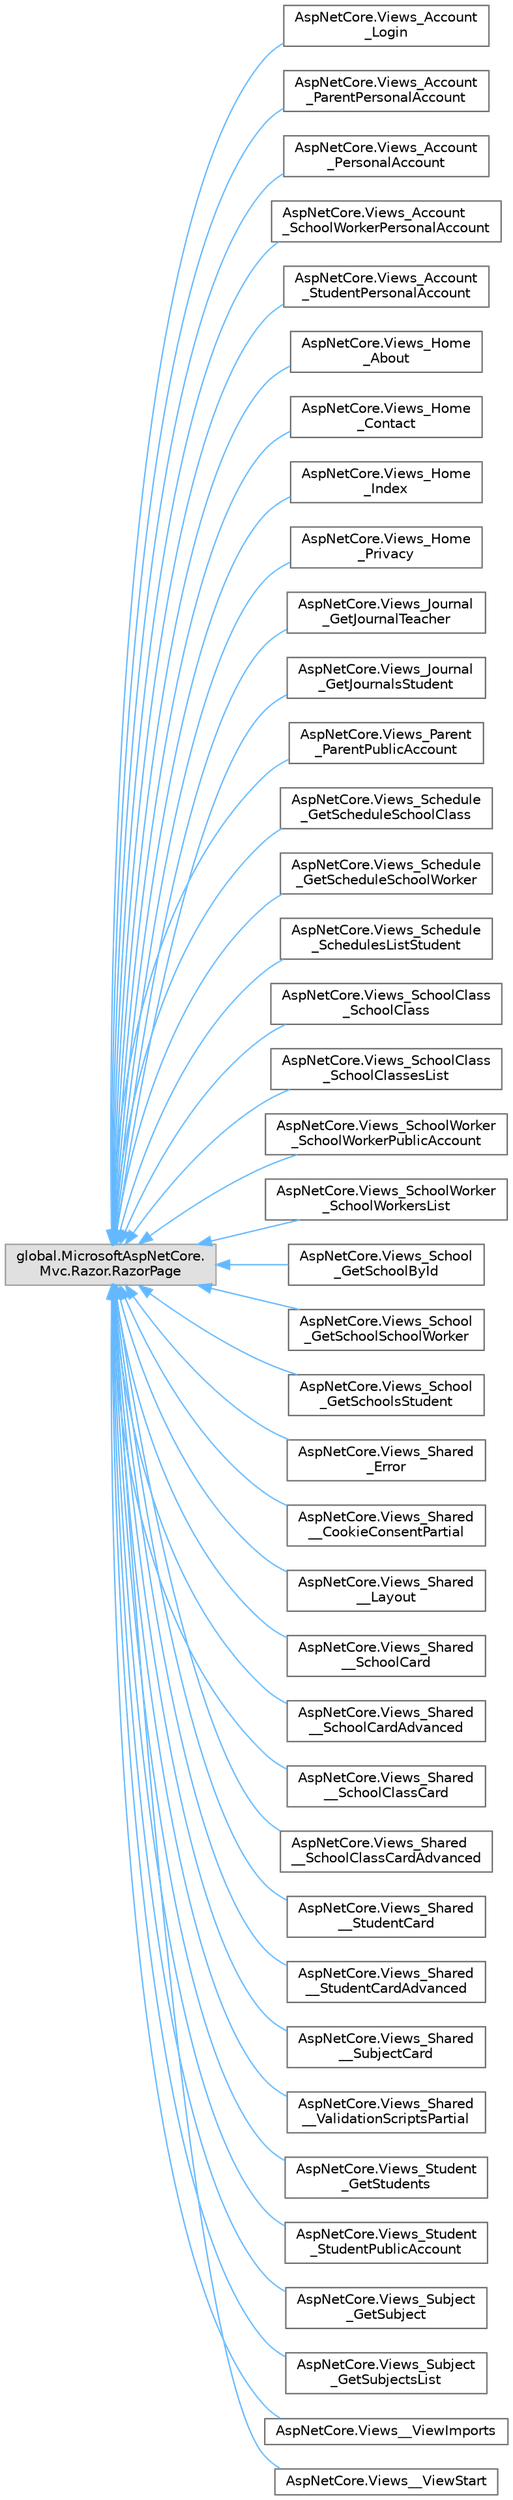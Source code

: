 digraph "Graphical Class Hierarchy"
{
 // LATEX_PDF_SIZE
  bgcolor="transparent";
  edge [fontname=Helvetica,fontsize=10,labelfontname=Helvetica,labelfontsize=10];
  node [fontname=Helvetica,fontsize=10,shape=box,height=0.2,width=0.4];
  rankdir="LR";
  Node0 [id="Node000000",label="global.MicrosoftAspNetCore.\lMvc.Razor.RazorPage",height=0.2,width=0.4,color="grey60", fillcolor="#E0E0E0", style="filled",tooltip=" "];
  Node0 -> Node1 [id="edge11_Node000000_Node000001",dir="back",color="steelblue1",style="solid",tooltip=" "];
  Node1 [id="Node000001",label="AspNetCore.Views_Account\l_Login",height=0.2,width=0.4,color="grey40", fillcolor="white", style="filled",URL="$class_asp_net_core_1_1_views___account___login.html",tooltip=" "];
  Node0 -> Node2 [id="edge12_Node000000_Node000002",dir="back",color="steelblue1",style="solid",tooltip=" "];
  Node2 [id="Node000002",label="AspNetCore.Views_Account\l_ParentPersonalAccount",height=0.2,width=0.4,color="grey40", fillcolor="white", style="filled",URL="$class_asp_net_core_1_1_views___account___parent_personal_account.html",tooltip=" "];
  Node0 -> Node3 [id="edge13_Node000000_Node000003",dir="back",color="steelblue1",style="solid",tooltip=" "];
  Node3 [id="Node000003",label="AspNetCore.Views_Account\l_PersonalAccount",height=0.2,width=0.4,color="grey40", fillcolor="white", style="filled",URL="$class_asp_net_core_1_1_views___account___personal_account.html",tooltip=" "];
  Node0 -> Node4 [id="edge14_Node000000_Node000004",dir="back",color="steelblue1",style="solid",tooltip=" "];
  Node4 [id="Node000004",label="AspNetCore.Views_Account\l_SchoolWorkerPersonalAccount",height=0.2,width=0.4,color="grey40", fillcolor="white", style="filled",URL="$class_asp_net_core_1_1_views___account___school_worker_personal_account.html",tooltip=" "];
  Node0 -> Node5 [id="edge15_Node000000_Node000005",dir="back",color="steelblue1",style="solid",tooltip=" "];
  Node5 [id="Node000005",label="AspNetCore.Views_Account\l_StudentPersonalAccount",height=0.2,width=0.4,color="grey40", fillcolor="white", style="filled",URL="$class_asp_net_core_1_1_views___account___student_personal_account.html",tooltip=" "];
  Node0 -> Node6 [id="edge16_Node000000_Node000006",dir="back",color="steelblue1",style="solid",tooltip=" "];
  Node6 [id="Node000006",label="AspNetCore.Views_Home\l_About",height=0.2,width=0.4,color="grey40", fillcolor="white", style="filled",URL="$class_asp_net_core_1_1_views___home___about.html",tooltip=" "];
  Node0 -> Node7 [id="edge17_Node000000_Node000007",dir="back",color="steelblue1",style="solid",tooltip=" "];
  Node7 [id="Node000007",label="AspNetCore.Views_Home\l_Contact",height=0.2,width=0.4,color="grey40", fillcolor="white", style="filled",URL="$class_asp_net_core_1_1_views___home___contact.html",tooltip=" "];
  Node0 -> Node8 [id="edge18_Node000000_Node000008",dir="back",color="steelblue1",style="solid",tooltip=" "];
  Node8 [id="Node000008",label="AspNetCore.Views_Home\l_Index",height=0.2,width=0.4,color="grey40", fillcolor="white", style="filled",URL="$class_asp_net_core_1_1_views___home___index.html",tooltip=" "];
  Node0 -> Node9 [id="edge19_Node000000_Node000009",dir="back",color="steelblue1",style="solid",tooltip=" "];
  Node9 [id="Node000009",label="AspNetCore.Views_Home\l_Privacy",height=0.2,width=0.4,color="grey40", fillcolor="white", style="filled",URL="$class_asp_net_core_1_1_views___home___privacy.html",tooltip=" "];
  Node0 -> Node10 [id="edge20_Node000000_Node000010",dir="back",color="steelblue1",style="solid",tooltip=" "];
  Node10 [id="Node000010",label="AspNetCore.Views_Journal\l_GetJournalTeacher",height=0.2,width=0.4,color="grey40", fillcolor="white", style="filled",URL="$class_asp_net_core_1_1_views___journal___get_journal_teacher.html",tooltip=" "];
  Node0 -> Node11 [id="edge21_Node000000_Node000011",dir="back",color="steelblue1",style="solid",tooltip=" "];
  Node11 [id="Node000011",label="AspNetCore.Views_Journal\l_GetJournalsStudent",height=0.2,width=0.4,color="grey40", fillcolor="white", style="filled",URL="$class_asp_net_core_1_1_views___journal___get_journals_student.html",tooltip=" "];
  Node0 -> Node12 [id="edge22_Node000000_Node000012",dir="back",color="steelblue1",style="solid",tooltip=" "];
  Node12 [id="Node000012",label="AspNetCore.Views_Parent\l_ParentPublicAccount",height=0.2,width=0.4,color="grey40", fillcolor="white", style="filled",URL="$class_asp_net_core_1_1_views___parent___parent_public_account.html",tooltip=" "];
  Node0 -> Node13 [id="edge23_Node000000_Node000013",dir="back",color="steelblue1",style="solid",tooltip=" "];
  Node13 [id="Node000013",label="AspNetCore.Views_Schedule\l_GetScheduleSchoolClass",height=0.2,width=0.4,color="grey40", fillcolor="white", style="filled",URL="$class_asp_net_core_1_1_views___schedule___get_schedule_school_class.html",tooltip=" "];
  Node0 -> Node14 [id="edge24_Node000000_Node000014",dir="back",color="steelblue1",style="solid",tooltip=" "];
  Node14 [id="Node000014",label="AspNetCore.Views_Schedule\l_GetScheduleSchoolWorker",height=0.2,width=0.4,color="grey40", fillcolor="white", style="filled",URL="$class_asp_net_core_1_1_views___schedule___get_schedule_school_worker.html",tooltip=" "];
  Node0 -> Node15 [id="edge25_Node000000_Node000015",dir="back",color="steelblue1",style="solid",tooltip=" "];
  Node15 [id="Node000015",label="AspNetCore.Views_Schedule\l_SchedulesListStudent",height=0.2,width=0.4,color="grey40", fillcolor="white", style="filled",URL="$class_asp_net_core_1_1_views___schedule___schedules_list_student.html",tooltip=" "];
  Node0 -> Node16 [id="edge26_Node000000_Node000016",dir="back",color="steelblue1",style="solid",tooltip=" "];
  Node16 [id="Node000016",label="AspNetCore.Views_SchoolClass\l_SchoolClass",height=0.2,width=0.4,color="grey40", fillcolor="white", style="filled",URL="$class_asp_net_core_1_1_views___school_class___school_class.html",tooltip=" "];
  Node0 -> Node17 [id="edge27_Node000000_Node000017",dir="back",color="steelblue1",style="solid",tooltip=" "];
  Node17 [id="Node000017",label="AspNetCore.Views_SchoolClass\l_SchoolClassesList",height=0.2,width=0.4,color="grey40", fillcolor="white", style="filled",URL="$class_asp_net_core_1_1_views___school_class___school_classes_list.html",tooltip=" "];
  Node0 -> Node18 [id="edge28_Node000000_Node000018",dir="back",color="steelblue1",style="solid",tooltip=" "];
  Node18 [id="Node000018",label="AspNetCore.Views_SchoolWorker\l_SchoolWorkerPublicAccount",height=0.2,width=0.4,color="grey40", fillcolor="white", style="filled",URL="$class_asp_net_core_1_1_views___school_worker___school_worker_public_account.html",tooltip=" "];
  Node0 -> Node19 [id="edge29_Node000000_Node000019",dir="back",color="steelblue1",style="solid",tooltip=" "];
  Node19 [id="Node000019",label="AspNetCore.Views_SchoolWorker\l_SchoolWorkersList",height=0.2,width=0.4,color="grey40", fillcolor="white", style="filled",URL="$class_asp_net_core_1_1_views___school_worker___school_workers_list.html",tooltip=" "];
  Node0 -> Node20 [id="edge30_Node000000_Node000020",dir="back",color="steelblue1",style="solid",tooltip=" "];
  Node20 [id="Node000020",label="AspNetCore.Views_School\l_GetSchoolById",height=0.2,width=0.4,color="grey40", fillcolor="white", style="filled",URL="$class_asp_net_core_1_1_views___school___get_school_by_id.html",tooltip=" "];
  Node0 -> Node21 [id="edge31_Node000000_Node000021",dir="back",color="steelblue1",style="solid",tooltip=" "];
  Node21 [id="Node000021",label="AspNetCore.Views_School\l_GetSchoolSchoolWorker",height=0.2,width=0.4,color="grey40", fillcolor="white", style="filled",URL="$class_asp_net_core_1_1_views___school___get_school_school_worker.html",tooltip=" "];
  Node0 -> Node22 [id="edge32_Node000000_Node000022",dir="back",color="steelblue1",style="solid",tooltip=" "];
  Node22 [id="Node000022",label="AspNetCore.Views_School\l_GetSchoolsStudent",height=0.2,width=0.4,color="grey40", fillcolor="white", style="filled",URL="$class_asp_net_core_1_1_views___school___get_schools_student.html",tooltip=" "];
  Node0 -> Node23 [id="edge33_Node000000_Node000023",dir="back",color="steelblue1",style="solid",tooltip=" "];
  Node23 [id="Node000023",label="AspNetCore.Views_Shared\l_Error",height=0.2,width=0.4,color="grey40", fillcolor="white", style="filled",URL="$class_asp_net_core_1_1_views___shared___error.html",tooltip=" "];
  Node0 -> Node24 [id="edge34_Node000000_Node000024",dir="back",color="steelblue1",style="solid",tooltip=" "];
  Node24 [id="Node000024",label="AspNetCore.Views_Shared\l__CookieConsentPartial",height=0.2,width=0.4,color="grey40", fillcolor="white", style="filled",URL="$class_asp_net_core_1_1_views___shared_____cookie_consent_partial.html",tooltip=" "];
  Node0 -> Node25 [id="edge35_Node000000_Node000025",dir="back",color="steelblue1",style="solid",tooltip=" "];
  Node25 [id="Node000025",label="AspNetCore.Views_Shared\l__Layout",height=0.2,width=0.4,color="grey40", fillcolor="white", style="filled",URL="$class_asp_net_core_1_1_views___shared_____layout.html",tooltip=" "];
  Node0 -> Node26 [id="edge36_Node000000_Node000026",dir="back",color="steelblue1",style="solid",tooltip=" "];
  Node26 [id="Node000026",label="AspNetCore.Views_Shared\l__SchoolCard",height=0.2,width=0.4,color="grey40", fillcolor="white", style="filled",URL="$class_asp_net_core_1_1_views___shared_____school_card.html",tooltip=" "];
  Node0 -> Node27 [id="edge37_Node000000_Node000027",dir="back",color="steelblue1",style="solid",tooltip=" "];
  Node27 [id="Node000027",label="AspNetCore.Views_Shared\l__SchoolCardAdvanced",height=0.2,width=0.4,color="grey40", fillcolor="white", style="filled",URL="$class_asp_net_core_1_1_views___shared_____school_card_advanced.html",tooltip=" "];
  Node0 -> Node28 [id="edge38_Node000000_Node000028",dir="back",color="steelblue1",style="solid",tooltip=" "];
  Node28 [id="Node000028",label="AspNetCore.Views_Shared\l__SchoolClassCard",height=0.2,width=0.4,color="grey40", fillcolor="white", style="filled",URL="$class_asp_net_core_1_1_views___shared_____school_class_card.html",tooltip=" "];
  Node0 -> Node29 [id="edge39_Node000000_Node000029",dir="back",color="steelblue1",style="solid",tooltip=" "];
  Node29 [id="Node000029",label="AspNetCore.Views_Shared\l__SchoolClassCardAdvanced",height=0.2,width=0.4,color="grey40", fillcolor="white", style="filled",URL="$class_asp_net_core_1_1_views___shared_____school_class_card_advanced.html",tooltip=" "];
  Node0 -> Node30 [id="edge40_Node000000_Node000030",dir="back",color="steelblue1",style="solid",tooltip=" "];
  Node30 [id="Node000030",label="AspNetCore.Views_Shared\l__StudentCard",height=0.2,width=0.4,color="grey40", fillcolor="white", style="filled",URL="$class_asp_net_core_1_1_views___shared_____student_card.html",tooltip=" "];
  Node0 -> Node31 [id="edge41_Node000000_Node000031",dir="back",color="steelblue1",style="solid",tooltip=" "];
  Node31 [id="Node000031",label="AspNetCore.Views_Shared\l__StudentCardAdvanced",height=0.2,width=0.4,color="grey40", fillcolor="white", style="filled",URL="$class_asp_net_core_1_1_views___shared_____student_card_advanced.html",tooltip=" "];
  Node0 -> Node32 [id="edge42_Node000000_Node000032",dir="back",color="steelblue1",style="solid",tooltip=" "];
  Node32 [id="Node000032",label="AspNetCore.Views_Shared\l__SubjectCard",height=0.2,width=0.4,color="grey40", fillcolor="white", style="filled",URL="$class_asp_net_core_1_1_views___shared_____subject_card.html",tooltip=" "];
  Node0 -> Node33 [id="edge43_Node000000_Node000033",dir="back",color="steelblue1",style="solid",tooltip=" "];
  Node33 [id="Node000033",label="AspNetCore.Views_Shared\l__ValidationScriptsPartial",height=0.2,width=0.4,color="grey40", fillcolor="white", style="filled",URL="$class_asp_net_core_1_1_views___shared_____validation_scripts_partial.html",tooltip=" "];
  Node0 -> Node34 [id="edge44_Node000000_Node000034",dir="back",color="steelblue1",style="solid",tooltip=" "];
  Node34 [id="Node000034",label="AspNetCore.Views_Student\l_GetStudents",height=0.2,width=0.4,color="grey40", fillcolor="white", style="filled",URL="$class_asp_net_core_1_1_views___student___get_students.html",tooltip=" "];
  Node0 -> Node35 [id="edge45_Node000000_Node000035",dir="back",color="steelblue1",style="solid",tooltip=" "];
  Node35 [id="Node000035",label="AspNetCore.Views_Student\l_StudentPublicAccount",height=0.2,width=0.4,color="grey40", fillcolor="white", style="filled",URL="$class_asp_net_core_1_1_views___student___student_public_account.html",tooltip=" "];
  Node0 -> Node36 [id="edge46_Node000000_Node000036",dir="back",color="steelblue1",style="solid",tooltip=" "];
  Node36 [id="Node000036",label="AspNetCore.Views_Subject\l_GetSubject",height=0.2,width=0.4,color="grey40", fillcolor="white", style="filled",URL="$class_asp_net_core_1_1_views___subject___get_subject.html",tooltip=" "];
  Node0 -> Node37 [id="edge47_Node000000_Node000037",dir="back",color="steelblue1",style="solid",tooltip=" "];
  Node37 [id="Node000037",label="AspNetCore.Views_Subject\l_GetSubjectsList",height=0.2,width=0.4,color="grey40", fillcolor="white", style="filled",URL="$class_asp_net_core_1_1_views___subject___get_subjects_list.html",tooltip=" "];
  Node0 -> Node38 [id="edge48_Node000000_Node000038",dir="back",color="steelblue1",style="solid",tooltip=" "];
  Node38 [id="Node000038",label="AspNetCore.Views__ViewImports",height=0.2,width=0.4,color="grey40", fillcolor="white", style="filled",URL="$class_asp_net_core_1_1_views_____view_imports.html",tooltip=" "];
  Node0 -> Node39 [id="edge49_Node000000_Node000039",dir="back",color="steelblue1",style="solid",tooltip=" "];
  Node39 [id="Node000039",label="AspNetCore.Views__ViewStart",height=0.2,width=0.4,color="grey40", fillcolor="white", style="filled",URL="$class_asp_net_core_1_1_views_____view_start.html",tooltip=" "];
}
